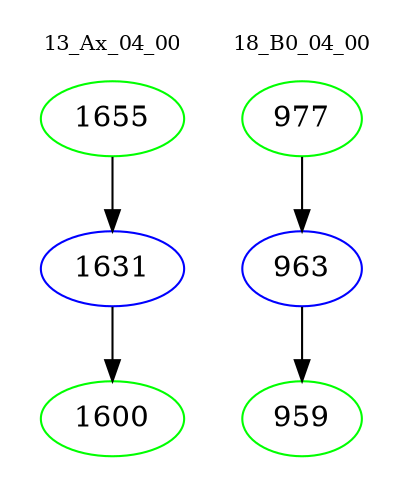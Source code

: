 digraph{
subgraph cluster_0 {
color = white
label = "13_Ax_04_00";
fontsize=10;
T0_1655 [label="1655", color="green"]
T0_1655 -> T0_1631 [color="black"]
T0_1631 [label="1631", color="blue"]
T0_1631 -> T0_1600 [color="black"]
T0_1600 [label="1600", color="green"]
}
subgraph cluster_1 {
color = white
label = "18_B0_04_00";
fontsize=10;
T1_977 [label="977", color="green"]
T1_977 -> T1_963 [color="black"]
T1_963 [label="963", color="blue"]
T1_963 -> T1_959 [color="black"]
T1_959 [label="959", color="green"]
}
}
